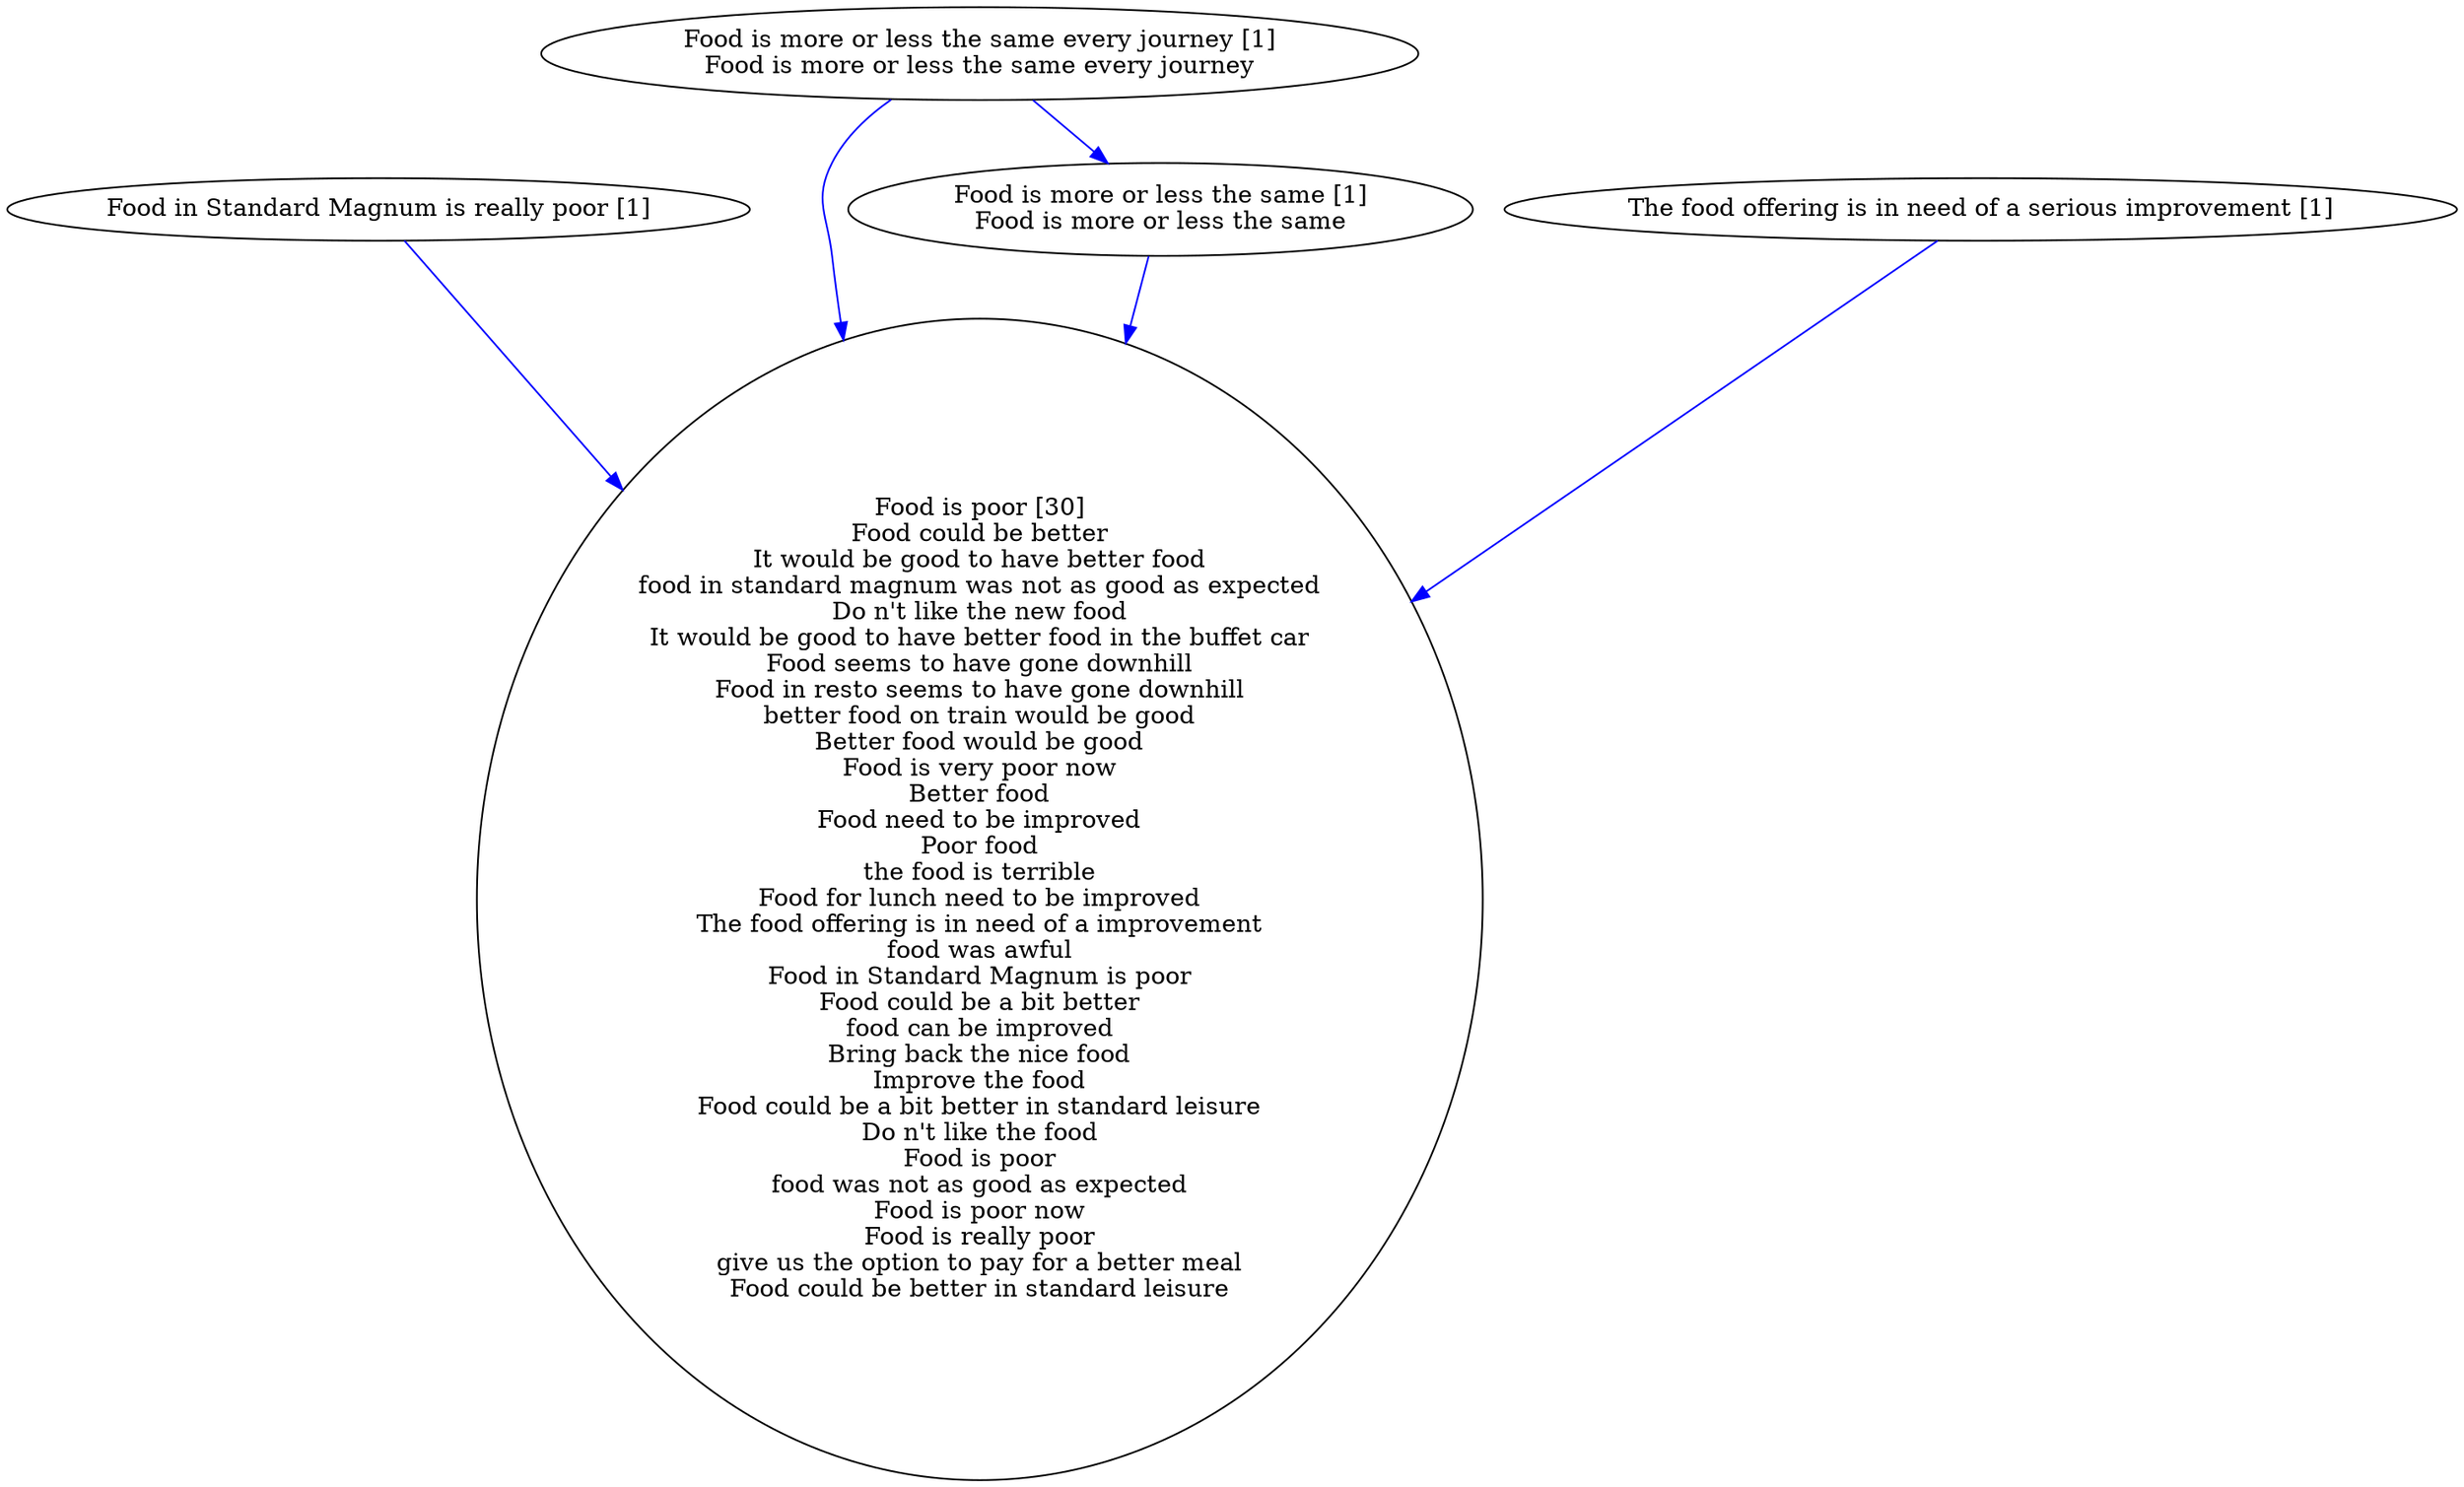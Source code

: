 digraph collapsedGraph {
"Food is poor [30]\nFood could be better\nIt would be good to have better food\nfood in standard magnum was not as good as expected\nDo n't like the new food\nIt would be good to have better food in the buffet car\nFood seems to have gone downhill\nFood in resto seems to have gone downhill\nbetter food on train would be good\nBetter food would be good\nFood is very poor now\nBetter food\nFood need to be improved\nPoor food\nthe food is terrible\nFood for lunch need to be improved\nThe food offering is in need of a improvement\nfood was awful\nFood in Standard Magnum is poor\nFood could be a bit better\nfood can be improved\nBring back the nice food\nImprove the food\nFood could be a bit better in standard leisure\nDo n't like the food\nFood is poor\nfood was not as good as expected\nFood is poor now\nFood is really poor\ngive us the option to pay for a better meal\nFood could be better in standard leisure""Food in Standard Magnum is really poor [1]""Food is more or less the same every journey [1]\nFood is more or less the same every journey""Food is more or less the same [1]\nFood is more or less the same""The food offering is in need of a serious improvement [1]""Food is more or less the same every journey [1]\nFood is more or less the same every journey" -> "Food is more or less the same [1]\nFood is more or less the same" [color=blue]
"Food in Standard Magnum is really poor [1]" -> "Food is poor [30]\nFood could be better\nIt would be good to have better food\nfood in standard magnum was not as good as expected\nDo n't like the new food\nIt would be good to have better food in the buffet car\nFood seems to have gone downhill\nFood in resto seems to have gone downhill\nbetter food on train would be good\nBetter food would be good\nFood is very poor now\nBetter food\nFood need to be improved\nPoor food\nthe food is terrible\nFood for lunch need to be improved\nThe food offering is in need of a improvement\nfood was awful\nFood in Standard Magnum is poor\nFood could be a bit better\nfood can be improved\nBring back the nice food\nImprove the food\nFood could be a bit better in standard leisure\nDo n't like the food\nFood is poor\nfood was not as good as expected\nFood is poor now\nFood is really poor\ngive us the option to pay for a better meal\nFood could be better in standard leisure" [color=blue]
"Food is more or less the same every journey [1]\nFood is more or less the same every journey" -> "Food is poor [30]\nFood could be better\nIt would be good to have better food\nfood in standard magnum was not as good as expected\nDo n't like the new food\nIt would be good to have better food in the buffet car\nFood seems to have gone downhill\nFood in resto seems to have gone downhill\nbetter food on train would be good\nBetter food would be good\nFood is very poor now\nBetter food\nFood need to be improved\nPoor food\nthe food is terrible\nFood for lunch need to be improved\nThe food offering is in need of a improvement\nfood was awful\nFood in Standard Magnum is poor\nFood could be a bit better\nfood can be improved\nBring back the nice food\nImprove the food\nFood could be a bit better in standard leisure\nDo n't like the food\nFood is poor\nfood was not as good as expected\nFood is poor now\nFood is really poor\ngive us the option to pay for a better meal\nFood could be better in standard leisure" [color=blue]
"Food is more or less the same [1]\nFood is more or less the same" -> "Food is poor [30]\nFood could be better\nIt would be good to have better food\nfood in standard magnum was not as good as expected\nDo n't like the new food\nIt would be good to have better food in the buffet car\nFood seems to have gone downhill\nFood in resto seems to have gone downhill\nbetter food on train would be good\nBetter food would be good\nFood is very poor now\nBetter food\nFood need to be improved\nPoor food\nthe food is terrible\nFood for lunch need to be improved\nThe food offering is in need of a improvement\nfood was awful\nFood in Standard Magnum is poor\nFood could be a bit better\nfood can be improved\nBring back the nice food\nImprove the food\nFood could be a bit better in standard leisure\nDo n't like the food\nFood is poor\nfood was not as good as expected\nFood is poor now\nFood is really poor\ngive us the option to pay for a better meal\nFood could be better in standard leisure" [color=blue]
"The food offering is in need of a serious improvement [1]" -> "Food is poor [30]\nFood could be better\nIt would be good to have better food\nfood in standard magnum was not as good as expected\nDo n't like the new food\nIt would be good to have better food in the buffet car\nFood seems to have gone downhill\nFood in resto seems to have gone downhill\nbetter food on train would be good\nBetter food would be good\nFood is very poor now\nBetter food\nFood need to be improved\nPoor food\nthe food is terrible\nFood for lunch need to be improved\nThe food offering is in need of a improvement\nfood was awful\nFood in Standard Magnum is poor\nFood could be a bit better\nfood can be improved\nBring back the nice food\nImprove the food\nFood could be a bit better in standard leisure\nDo n't like the food\nFood is poor\nfood was not as good as expected\nFood is poor now\nFood is really poor\ngive us the option to pay for a better meal\nFood could be better in standard leisure" [color=blue]
}